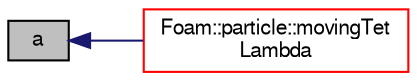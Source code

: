digraph "a"
{
  bgcolor="transparent";
  edge [fontname="FreeSans",fontsize="10",labelfontname="FreeSans",labelfontsize="10"];
  node [fontname="FreeSans",fontsize="10",shape=record];
  rankdir="LR";
  Node7 [label="a",height=0.2,width=0.4,color="black", fillcolor="grey75", style="filled", fontcolor="black"];
  Node7 -> Node8 [dir="back",color="midnightblue",fontsize="10",style="solid",fontname="FreeSans"];
  Node8 [label="Foam::particle::movingTet\lLambda",height=0.2,width=0.4,color="red",URL="$a23586.html#a7603ae2812feb41aea703e54496564af",tooltip="Find the lambda value for a moving tri face. "];
}
